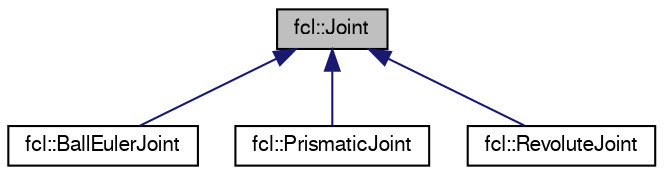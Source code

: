 digraph "fcl::Joint"
{
  edge [fontname="FreeSans",fontsize="10",labelfontname="FreeSans",labelfontsize="10"];
  node [fontname="FreeSans",fontsize="10",shape=record];
  Node1 [label="fcl::Joint",height=0.2,width=0.4,color="black", fillcolor="grey75", style="filled" fontcolor="black"];
  Node1 -> Node2 [dir="back",color="midnightblue",fontsize="10",style="solid",fontname="FreeSans"];
  Node2 [label="fcl::BallEulerJoint",height=0.2,width=0.4,color="black", fillcolor="white", style="filled",URL="$a00004.html"];
  Node1 -> Node3 [dir="back",color="midnightblue",fontsize="10",style="solid",fontname="FreeSans"];
  Node3 [label="fcl::PrismaticJoint",height=0.2,width=0.4,color="black", fillcolor="white", style="filled",URL="$a00149.html"];
  Node1 -> Node4 [dir="back",color="midnightblue",fontsize="10",style="solid",fontname="FreeSans"];
  Node4 [label="fcl::RevoluteJoint",height=0.2,width=0.4,color="black", fillcolor="white", style="filled",URL="$a00154.html"];
}
